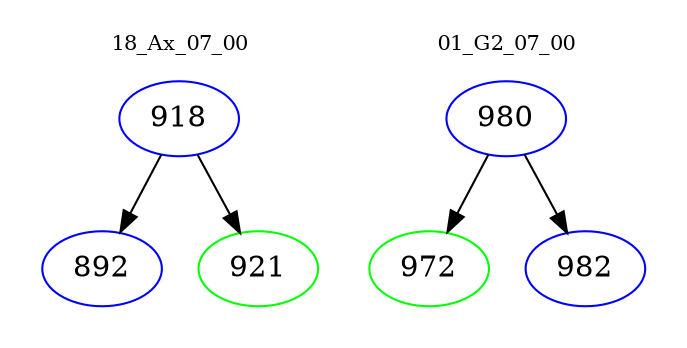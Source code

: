 digraph{
subgraph cluster_0 {
color = white
label = "18_Ax_07_00";
fontsize=10;
T0_918 [label="918", color="blue"]
T0_918 -> T0_892 [color="black"]
T0_892 [label="892", color="blue"]
T0_918 -> T0_921 [color="black"]
T0_921 [label="921", color="green"]
}
subgraph cluster_1 {
color = white
label = "01_G2_07_00";
fontsize=10;
T1_980 [label="980", color="blue"]
T1_980 -> T1_972 [color="black"]
T1_972 [label="972", color="green"]
T1_980 -> T1_982 [color="black"]
T1_982 [label="982", color="blue"]
}
}
